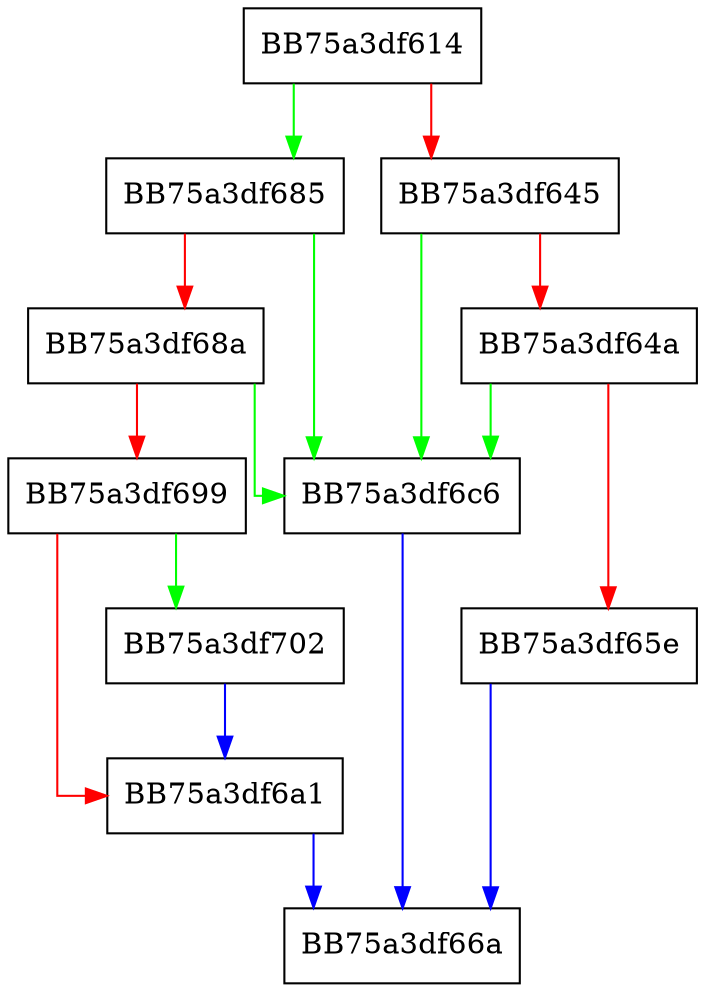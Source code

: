 digraph MergeScanPages {
  node [shape="box"];
  graph [splines=ortho];
  BB75a3df614 -> BB75a3df685 [color="green"];
  BB75a3df614 -> BB75a3df645 [color="red"];
  BB75a3df645 -> BB75a3df6c6 [color="green"];
  BB75a3df645 -> BB75a3df64a [color="red"];
  BB75a3df64a -> BB75a3df6c6 [color="green"];
  BB75a3df64a -> BB75a3df65e [color="red"];
  BB75a3df65e -> BB75a3df66a [color="blue"];
  BB75a3df685 -> BB75a3df6c6 [color="green"];
  BB75a3df685 -> BB75a3df68a [color="red"];
  BB75a3df68a -> BB75a3df6c6 [color="green"];
  BB75a3df68a -> BB75a3df699 [color="red"];
  BB75a3df699 -> BB75a3df702 [color="green"];
  BB75a3df699 -> BB75a3df6a1 [color="red"];
  BB75a3df6a1 -> BB75a3df66a [color="blue"];
  BB75a3df6c6 -> BB75a3df66a [color="blue"];
  BB75a3df702 -> BB75a3df6a1 [color="blue"];
}